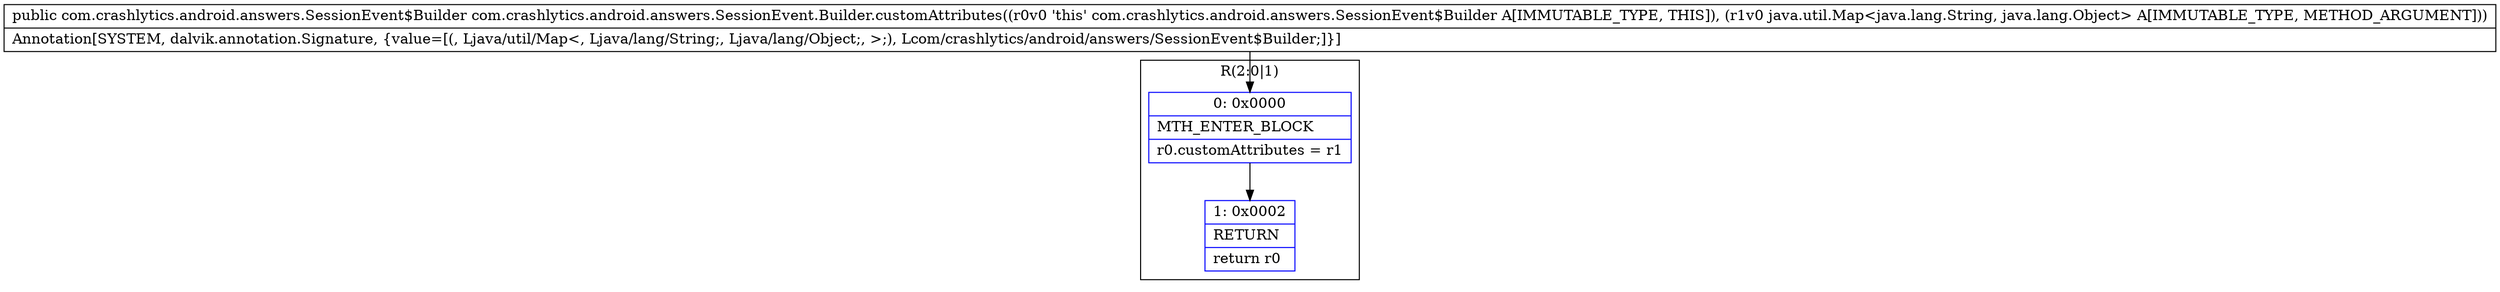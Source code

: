 digraph "CFG forcom.crashlytics.android.answers.SessionEvent.Builder.customAttributes(Ljava\/util\/Map;)Lcom\/crashlytics\/android\/answers\/SessionEvent$Builder;" {
subgraph cluster_Region_1763260436 {
label = "R(2:0|1)";
node [shape=record,color=blue];
Node_0 [shape=record,label="{0\:\ 0x0000|MTH_ENTER_BLOCK\l|r0.customAttributes = r1\l}"];
Node_1 [shape=record,label="{1\:\ 0x0002|RETURN\l|return r0\l}"];
}
MethodNode[shape=record,label="{public com.crashlytics.android.answers.SessionEvent$Builder com.crashlytics.android.answers.SessionEvent.Builder.customAttributes((r0v0 'this' com.crashlytics.android.answers.SessionEvent$Builder A[IMMUTABLE_TYPE, THIS]), (r1v0 java.util.Map\<java.lang.String, java.lang.Object\> A[IMMUTABLE_TYPE, METHOD_ARGUMENT]))  | Annotation[SYSTEM, dalvik.annotation.Signature, \{value=[(, Ljava\/util\/Map\<, Ljava\/lang\/String;, Ljava\/lang\/Object;, \>;), Lcom\/crashlytics\/android\/answers\/SessionEvent$Builder;]\}]\l}"];
MethodNode -> Node_0;
Node_0 -> Node_1;
}

